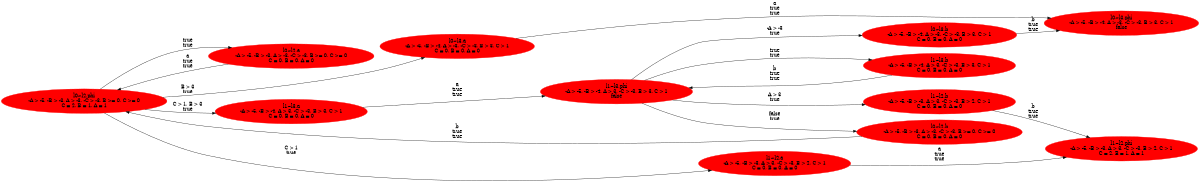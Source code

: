 digraph tenth {
 rankdir=LR;
 size="8,5"
0 [label="l0~l2,phi\n-A > -5, -B > -3, A > -3, -C > -3, B >= 0, C >= 0\nC = 2, B = 1, A = 1",color=red, style=filled];
1 [label="l0~l2,a\n-A > -5, -B > -3, A > -3, -C > -3, B >= 0, C >= 0\nC = 0, B = 0, A = 0",color=red, style=filled];
2 [label="l0~l3,phi\n-A > -5, -B > -4, A > -3, -C > -3, B > 3, C > 1\nfalse",color=red, style=filled];
3 [label="l0~l3,a\n-A > -5, -B > -4, A > -3, -C > -3, B > 3, C > 1\nC = 0, B = 0, A = 0",color=red, style=filled];
4 [label="l1~l2,phi\n-A > -5, -B > -3, A > 3, -C > -3, B > 2, C > 1\nC = 2, B = 1, A = 1",color=red, style=filled];
5 [label="l1~l2,a\n-A > -5, -B > -3, A > 3, -C > -3, B > 2, C > 1\nC = 0, B = 0, A = 0",color=red, style=filled];
6 [label="l1~l3,phi\n-A > -5, -B > -4, A > 3, -C > -3, B > 3, C > 1\nfalse",color=red, style=filled];
7 [label="l1~l3,a\n-A > -5, -B > -4, A > 3, -C > -3, B > 3, C > 1\nC = 0, B = 0, A = 0",color=red, style=filled];
8 [label="l1~l3,b\n-A > -5, -B > -4, A > 3, -C > -3, B > 3, C > 1\nC = 0, B = 0, A = 0",color=red, style=filled];
9 [label="l1~l2,b\n-A > -5, -B > -3, A > 3, -C > -3, B > 2, C > 1\nC = 0, B = 0, A = 0",color=red, style=filled];
10 [label="l0~l3,b\n-A > -5, -B > -4, A > -3, -C > -3, B > 3, C > 1\nC = 0, B = 0, A = 0",color=red, style=filled];
11 [label="l0~l2,b\n-A > -5, -B > -3, A > -3, -C > -3, B >= 0, C >= 0\nC = 0, B = 0, A = 0",color=red, style=filled];
0 -> 1 [label="\ntrue\ntrue"];
1 -> 0 [label="a\ntrue\ntrue"];
0 -> 3 [label="\nB > 3\ntrue"];
3 -> 2 [label="a\ntrue\ntrue"];
0 -> 5 [label="\nC > 1\ntrue"];
5 -> 4 [label="a\ntrue\ntrue"];
0 -> 7 [label="\nC > 1, B > 3\ntrue"];
7 -> 6 [label="a\ntrue\ntrue"];
6 -> 8 [label="\ntrue\ntrue"];
8 -> 6 [label="b\ntrue\ntrue"];
6 -> 9 [label="\nA > 3\ntrue"];
9 -> 4 [label="b\ntrue\ntrue"];
6 -> 10 [label="\n-A > -3\ntrue"];
10 -> 2 [label="b\ntrue\ntrue"];
6 -> 11 [label="\nfalse\ntrue"];
11 -> 0 [label="b\ntrue\ntrue"];
}